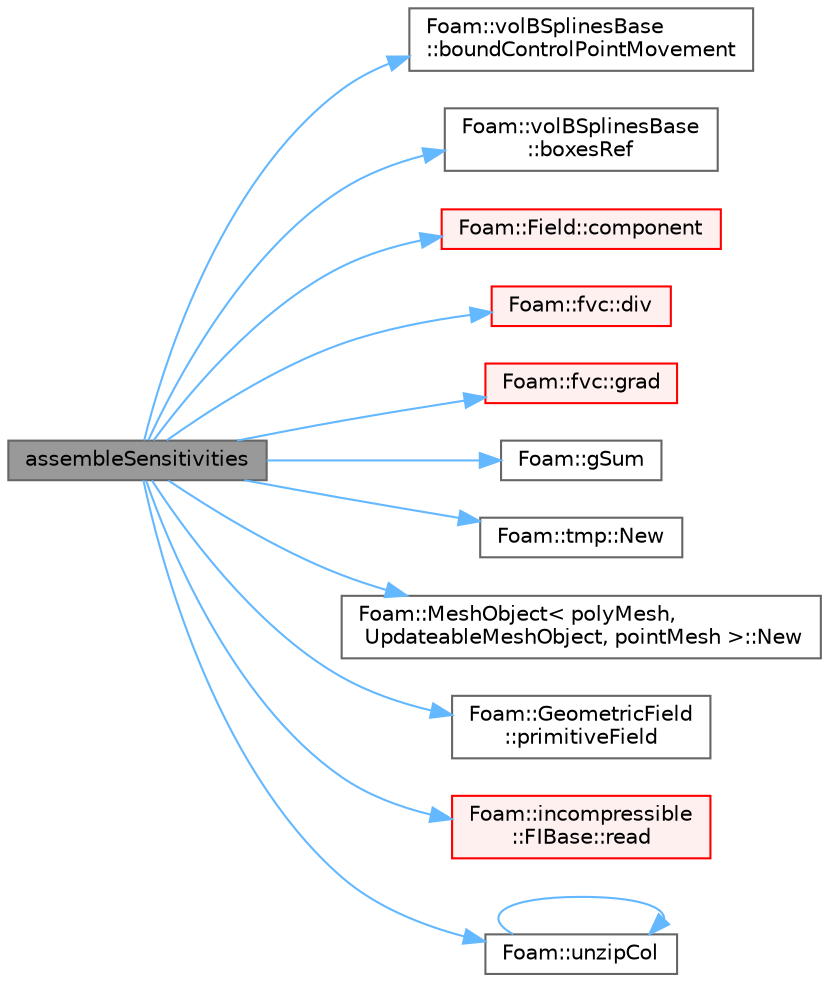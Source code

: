 digraph "assembleSensitivities"
{
 // LATEX_PDF_SIZE
  bgcolor="transparent";
  edge [fontname=Helvetica,fontsize=10,labelfontname=Helvetica,labelfontsize=10];
  node [fontname=Helvetica,fontsize=10,shape=box,height=0.2,width=0.4];
  rankdir="LR";
  Node1 [id="Node000001",label="assembleSensitivities",height=0.2,width=0.4,color="gray40", fillcolor="grey60", style="filled", fontcolor="black",tooltip=" "];
  Node1 -> Node2 [id="edge1_Node000001_Node000002",color="steelblue1",style="solid",tooltip=" "];
  Node2 [id="Node000002",label="Foam::volBSplinesBase\l::boundControlPointMovement",height=0.2,width=0.4,color="grey40", fillcolor="white", style="filled",URL="$classFoam_1_1volBSplinesBase.html#ab9db7bf52cf78f36bc7fbc0e3d214ce2",tooltip=" "];
  Node1 -> Node3 [id="edge2_Node000001_Node000003",color="steelblue1",style="solid",tooltip=" "];
  Node3 [id="Node000003",label="Foam::volBSplinesBase\l::boxesRef",height=0.2,width=0.4,color="grey40", fillcolor="white", style="filled",URL="$classFoam_1_1volBSplinesBase.html#aa0e7eae516c22f6fb62e6dda69c3492b",tooltip=" "];
  Node1 -> Node4 [id="edge3_Node000001_Node000004",color="steelblue1",style="solid",tooltip=" "];
  Node4 [id="Node000004",label="Foam::Field::component",height=0.2,width=0.4,color="red", fillcolor="#FFF0F0", style="filled",URL="$classFoam_1_1Field.html#aef03a3d86f5e52bd0f5fd130cb44a20e",tooltip=" "];
  Node1 -> Node11 [id="edge4_Node000001_Node000011",color="steelblue1",style="solid",tooltip=" "];
  Node11 [id="Node000011",label="Foam::fvc::div",height=0.2,width=0.4,color="red", fillcolor="#FFF0F0", style="filled",URL="$namespaceFoam_1_1fvc.html#a585533948ad80abfe589d920c641f251",tooltip=" "];
  Node1 -> Node13 [id="edge5_Node000001_Node000013",color="steelblue1",style="solid",tooltip=" "];
  Node13 [id="Node000013",label="Foam::fvc::grad",height=0.2,width=0.4,color="red", fillcolor="#FFF0F0", style="filled",URL="$namespaceFoam_1_1fvc.html#a094a9cf8cbcd7511778abc82036c8a4b",tooltip=" "];
  Node1 -> Node15 [id="edge6_Node000001_Node000015",color="steelblue1",style="solid",tooltip=" "];
  Node15 [id="Node000015",label="Foam::gSum",height=0.2,width=0.4,color="grey40", fillcolor="white", style="filled",URL="$namespaceFoam.html#a11b1ebb4c53ad062332767d75ca96328",tooltip=" "];
  Node1 -> Node16 [id="edge7_Node000001_Node000016",color="steelblue1",style="solid",tooltip=" "];
  Node16 [id="Node000016",label="Foam::tmp::New",height=0.2,width=0.4,color="grey40", fillcolor="white", style="filled",URL="$classFoam_1_1tmp.html#acd59a224b5ba7ef3d83ed9a496fcdd61",tooltip=" "];
  Node1 -> Node17 [id="edge8_Node000001_Node000017",color="steelblue1",style="solid",tooltip=" "];
  Node17 [id="Node000017",label="Foam::MeshObject\< polyMesh,\l UpdateableMeshObject, pointMesh \>::New",height=0.2,width=0.4,color="grey40", fillcolor="white", style="filled",URL="$classFoam_1_1MeshObject.html#a174574ec68990766b0ac5746b6c8be68",tooltip=" "];
  Node1 -> Node18 [id="edge9_Node000001_Node000018",color="steelblue1",style="solid",tooltip=" "];
  Node18 [id="Node000018",label="Foam::GeometricField\l::primitiveField",height=0.2,width=0.4,color="grey40", fillcolor="white", style="filled",URL="$classFoam_1_1GeometricField.html#a8a29bbbafbf0064ed558110b0c136b32",tooltip=" "];
  Node1 -> Node19 [id="edge10_Node000001_Node000019",color="steelblue1",style="solid",tooltip=" "];
  Node19 [id="Node000019",label="Foam::incompressible\l::FIBase::read",height=0.2,width=0.4,color="red", fillcolor="#FFF0F0", style="filled",URL="$classFoam_1_1incompressible_1_1FIBase.html#aaa936da334e29618ece019bd8a9aa06f",tooltip=" "];
  Node1 -> Node22 [id="edge11_Node000001_Node000022",color="steelblue1",style="solid",tooltip=" "];
  Node22 [id="Node000022",label="Foam::unzipCol",height=0.2,width=0.4,color="grey40", fillcolor="white", style="filled",URL="$namespaceFoam.html#a6e133b88b9e87734bde291ef2bf0578e",tooltip=" "];
  Node22 -> Node22 [id="edge12_Node000022_Node000022",color="steelblue1",style="solid",tooltip=" "];
}
